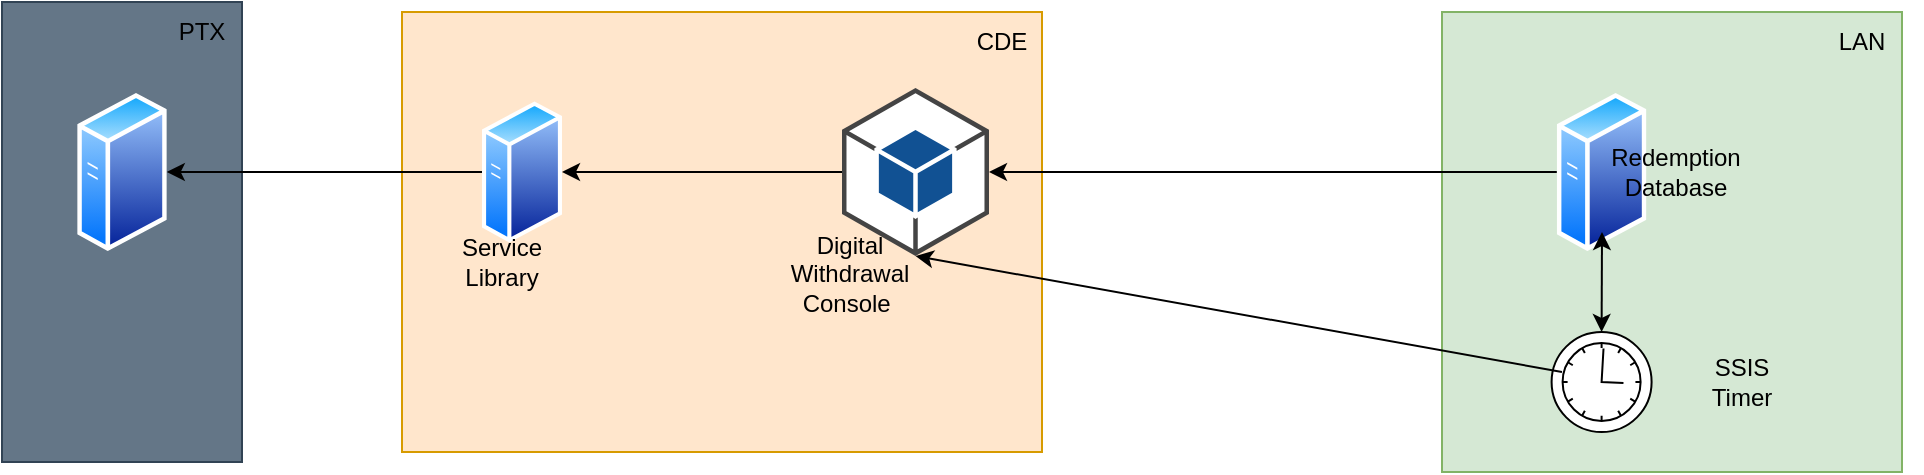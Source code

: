 <mxfile version="22.1.3" type="github">
  <diagram name="Page-1" id="ha88IqlocyOCMubjJZpS">
    <mxGraphModel dx="1434" dy="790" grid="1" gridSize="10" guides="1" tooltips="1" connect="1" arrows="1" fold="1" page="1" pageScale="1" pageWidth="827" pageHeight="1169" background="#ffffff" math="0" shadow="0">
      <root>
        <mxCell id="0" />
        <mxCell id="1" parent="0" />
        <mxCell id="oiJ0RVTIJwRKJXWTDnwv-15" value="" style="whiteSpace=wrap;html=1;aspect=fixed;fillColor=#d5e8d4;strokeColor=#82b366;" vertex="1" parent="1">
          <mxGeometry x="740" y="290" width="230" height="230" as="geometry" />
        </mxCell>
        <mxCell id="oiJ0RVTIJwRKJXWTDnwv-16" value="" style="image;aspect=fixed;perimeter=ellipsePerimeter;html=1;align=center;shadow=0;dashed=0;spacingTop=3;image=img/lib/active_directory/generic_server.svg;" vertex="1" parent="1">
          <mxGeometry x="797.4" y="330" width="44.8" height="80" as="geometry" />
        </mxCell>
        <mxCell id="oiJ0RVTIJwRKJXWTDnwv-17" value="" style="points=[[0.145,0.145,0],[0.5,0,0],[0.855,0.145,0],[1,0.5,0],[0.855,0.855,0],[0.5,1,0],[0.145,0.855,0],[0,0.5,0]];shape=mxgraph.bpmn.event;html=1;verticalLabelPosition=bottom;labelBackgroundColor=#ffffff;verticalAlign=top;align=center;perimeter=ellipsePerimeter;outlineConnect=0;aspect=fixed;outline=standard;symbol=timer;" vertex="1" parent="1">
          <mxGeometry x="794.8" y="450" width="50" height="50" as="geometry" />
        </mxCell>
        <mxCell id="oiJ0RVTIJwRKJXWTDnwv-19" value="" style="rounded=0;whiteSpace=wrap;html=1;fillColor=#ffe6cc;strokeColor=#d79b00;" vertex="1" parent="1">
          <mxGeometry x="220" y="290" width="320" height="220" as="geometry" />
        </mxCell>
        <mxCell id="oiJ0RVTIJwRKJXWTDnwv-20" value="" style="image;aspect=fixed;perimeter=ellipsePerimeter;html=1;align=center;shadow=0;dashed=0;spacingTop=3;image=img/lib/active_directory/generic_server.svg;" vertex="1" parent="1">
          <mxGeometry x="260" y="334.29" width="40" height="71.43" as="geometry" />
        </mxCell>
        <mxCell id="oiJ0RVTIJwRKJXWTDnwv-22" value="" style="rounded=0;whiteSpace=wrap;html=1;fillColor=#647687;fontColor=#ffffff;strokeColor=#314354;" vertex="1" parent="1">
          <mxGeometry x="20" y="285" width="120" height="230" as="geometry" />
        </mxCell>
        <mxCell id="oiJ0RVTIJwRKJXWTDnwv-23" value="" style="image;aspect=fixed;perimeter=ellipsePerimeter;html=1;align=center;shadow=0;dashed=0;spacingTop=3;image=img/lib/active_directory/generic_server.svg;" vertex="1" parent="1">
          <mxGeometry x="57.6" y="330" width="44.8" height="80" as="geometry" />
        </mxCell>
        <mxCell id="oiJ0RVTIJwRKJXWTDnwv-29" value="" style="edgeStyle=orthogonalEdgeStyle;rounded=0;orthogonalLoop=1;jettySize=auto;html=1;" edge="1" parent="1" source="oiJ0RVTIJwRKJXWTDnwv-26" target="oiJ0RVTIJwRKJXWTDnwv-20">
          <mxGeometry relative="1" as="geometry" />
        </mxCell>
        <mxCell id="oiJ0RVTIJwRKJXWTDnwv-26" value="" style="outlineConnect=0;dashed=0;verticalLabelPosition=bottom;verticalAlign=top;align=center;html=1;shape=mxgraph.aws3.android;fillColor=#115193;gradientColor=none;" vertex="1" parent="1">
          <mxGeometry x="440" y="328" width="73.5" height="84" as="geometry" />
        </mxCell>
        <mxCell id="oiJ0RVTIJwRKJXWTDnwv-27" value="" style="endArrow=classic;html=1;rounded=0;exitX=0;exitY=0.5;exitDx=0;exitDy=0;" edge="1" parent="1" source="oiJ0RVTIJwRKJXWTDnwv-16" target="oiJ0RVTIJwRKJXWTDnwv-26">
          <mxGeometry width="50" height="50" relative="1" as="geometry">
            <mxPoint x="390" y="430" as="sourcePoint" />
            <mxPoint x="440" y="380" as="targetPoint" />
          </mxGeometry>
        </mxCell>
        <mxCell id="oiJ0RVTIJwRKJXWTDnwv-31" value="" style="endArrow=classic;html=1;rounded=0;" edge="1" parent="1" target="oiJ0RVTIJwRKJXWTDnwv-23">
          <mxGeometry width="50" height="50" relative="1" as="geometry">
            <mxPoint x="260" y="370" as="sourcePoint" />
            <mxPoint x="310" y="320" as="targetPoint" />
          </mxGeometry>
        </mxCell>
        <mxCell id="oiJ0RVTIJwRKJXWTDnwv-32" value="LAN" style="text;html=1;strokeColor=none;fillColor=none;align=center;verticalAlign=middle;whiteSpace=wrap;rounded=0;" vertex="1" parent="1">
          <mxGeometry x="920" y="290" width="60" height="30" as="geometry" />
        </mxCell>
        <mxCell id="oiJ0RVTIJwRKJXWTDnwv-33" value="CDE" style="text;html=1;strokeColor=none;fillColor=none;align=center;verticalAlign=middle;whiteSpace=wrap;rounded=0;" vertex="1" parent="1">
          <mxGeometry x="490" y="290" width="60" height="30" as="geometry" />
        </mxCell>
        <mxCell id="oiJ0RVTIJwRKJXWTDnwv-34" value="SSIS Timer" style="text;html=1;strokeColor=none;fillColor=none;align=center;verticalAlign=middle;whiteSpace=wrap;rounded=0;" vertex="1" parent="1">
          <mxGeometry x="860" y="460" width="60" height="30" as="geometry" />
        </mxCell>
        <mxCell id="oiJ0RVTIJwRKJXWTDnwv-35" value="PTX" style="text;html=1;strokeColor=none;fillColor=none;align=center;verticalAlign=middle;whiteSpace=wrap;rounded=0;" vertex="1" parent="1">
          <mxGeometry x="90" y="285" width="60" height="30" as="geometry" />
        </mxCell>
        <mxCell id="oiJ0RVTIJwRKJXWTDnwv-36" value="" style="endArrow=classic;startArrow=classic;html=1;rounded=0;exitX=0.5;exitY=0;exitDx=0;exitDy=0;exitPerimeter=0;" edge="1" parent="1" source="oiJ0RVTIJwRKJXWTDnwv-17">
          <mxGeometry width="50" height="50" relative="1" as="geometry">
            <mxPoint x="770" y="450" as="sourcePoint" />
            <mxPoint x="820" y="400" as="targetPoint" />
          </mxGeometry>
        </mxCell>
        <mxCell id="oiJ0RVTIJwRKJXWTDnwv-37" value="" style="endArrow=classic;html=1;rounded=0;entryX=0.5;entryY=1;entryDx=0;entryDy=0;entryPerimeter=0;" edge="1" parent="1" target="oiJ0RVTIJwRKJXWTDnwv-26">
          <mxGeometry width="50" height="50" relative="1" as="geometry">
            <mxPoint x="800" y="470" as="sourcePoint" />
            <mxPoint x="850" y="420" as="targetPoint" />
          </mxGeometry>
        </mxCell>
        <mxCell id="oiJ0RVTIJwRKJXWTDnwv-39" value="Service Library" style="text;html=1;strokeColor=none;fillColor=none;align=center;verticalAlign=middle;whiteSpace=wrap;rounded=0;" vertex="1" parent="1">
          <mxGeometry x="240" y="400" width="60" height="30" as="geometry" />
        </mxCell>
        <mxCell id="oiJ0RVTIJwRKJXWTDnwv-40" value="Redemption Database" style="text;html=1;strokeColor=none;fillColor=none;align=center;verticalAlign=middle;whiteSpace=wrap;rounded=0;" vertex="1" parent="1">
          <mxGeometry x="827" y="355" width="60" height="30" as="geometry" />
        </mxCell>
        <mxCell id="oiJ0RVTIJwRKJXWTDnwv-42" value="Digital Withdrawal Console&amp;nbsp;" style="text;html=1;strokeColor=none;fillColor=none;align=center;verticalAlign=middle;whiteSpace=wrap;rounded=0;" vertex="1" parent="1">
          <mxGeometry x="414" y="405.72" width="60" height="30" as="geometry" />
        </mxCell>
      </root>
    </mxGraphModel>
  </diagram>
</mxfile>
